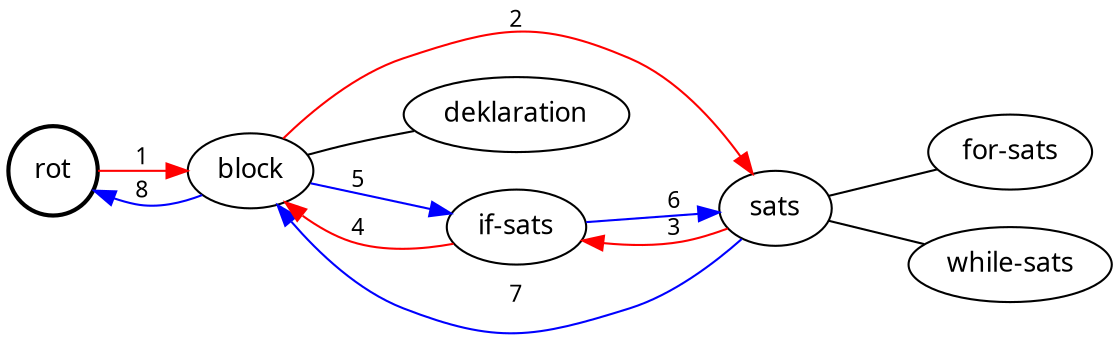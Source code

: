 digraph G {
  node [fontname=Sans,fontsize=13,style=solid,color=black,fontcolor=black]
  rankdir=LR;
  edge [fontname=Sans,fontsize=11];

  rot [shape=circle,style=bold];
  rot -> block [label="1",color=red];
  block -> sats [label="2",color=red];
  block -> deklaration [dir=none];

  sats -> forsats [dir=none];
  sats -> whilesats [dir=none];
  sats -> ifsats [label="3",color=red];
  ifsats -> block [label="4",color=red];

  block -> ifsats [label="5",color=blue];
  ifsats -> sats [label="6",color=blue];
  sats -> block [label="7", color=blue];
  block -> rot [label="8", color=blue];

  whilesats [label="while-sats"];
  forsats [label="for-sats"];
  ifsats [label="if-sats"];
}
